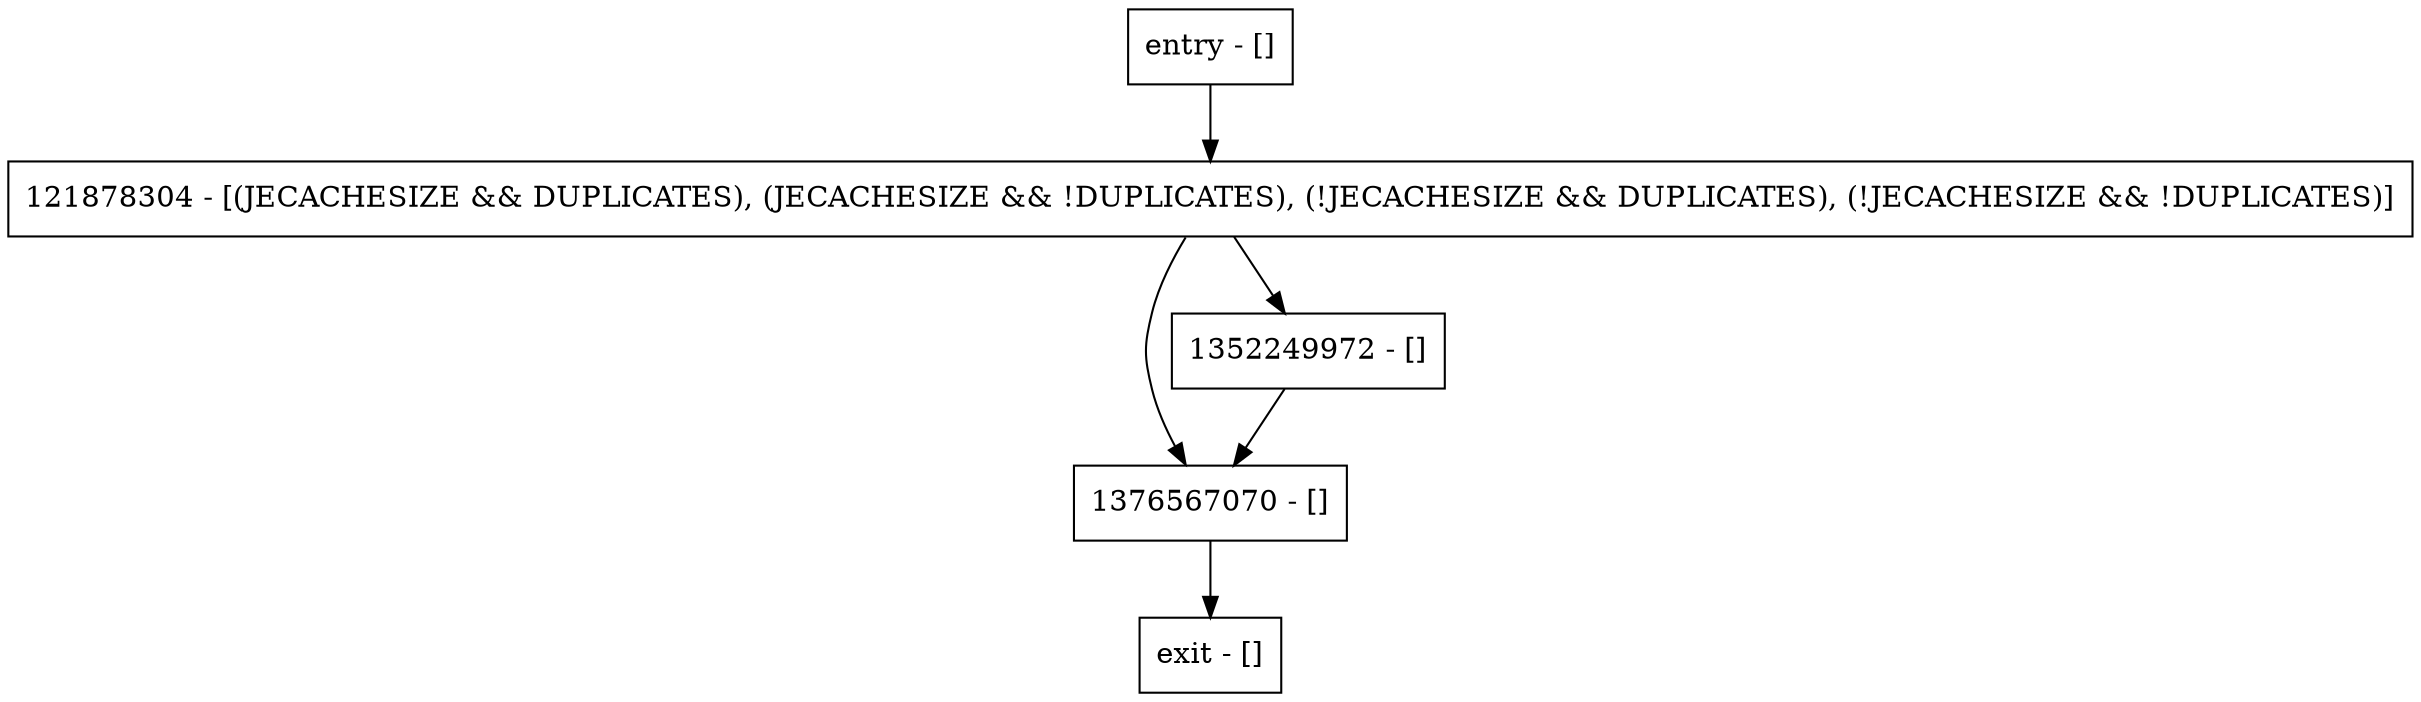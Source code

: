 digraph setSortedDuplicatesVoid {
node [shape=record];
entry [label="entry - []"];
exit [label="exit - []"];
1376567070 [label="1376567070 - []"];
121878304 [label="121878304 - [(JECACHESIZE && DUPLICATES), (JECACHESIZE && !DUPLICATES), (!JECACHESIZE && DUPLICATES), (!JECACHESIZE && !DUPLICATES)]"];
1352249972 [label="1352249972 - []"];
entry;
exit;
entry -> 121878304;
1376567070 -> exit;
121878304 -> 1376567070;
121878304 -> 1352249972;
1352249972 -> 1376567070;
}
